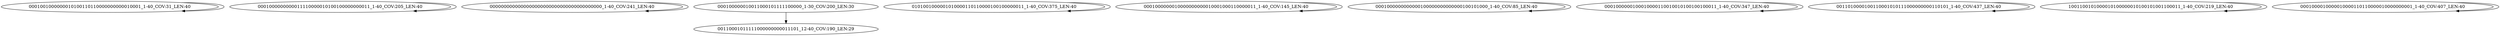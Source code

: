 digraph G {
    "0001001000000010100110110000000000010001_1-40_COV:31_LEN:40" -> "0001001000000010100110110000000000010001_1-40_COV:31_LEN:40";
    "0001000000000011110000010100100000000011_1-40_COV:205_LEN:40" -> "0001000000000011110000010100100000000011_1-40_COV:205_LEN:40";
    "0000000000000000000000000000000000000000_1-40_COV:241_LEN:40" -> "0000000000000000000000000000000000000000_1-40_COV:241_LEN:40";
    "000100000010011000101111100000_1-30_COV:200_LEN:30" -> "00110001011111000000000011101_12-40_COV:190_LEN:29";
    "0101001000001010000110110000100100000011_1-40_COV:375_LEN:40" -> "0101001000001010000110110000100100000011_1-40_COV:375_LEN:40";
    "0001000000010000000000010001000110000011_1-40_COV:145_LEN:40" -> "0001000000010000000000010001000110000011_1-40_COV:145_LEN:40";
    "0001000000000000100000000000000100101000_1-40_COV:85_LEN:40" -> "0001000000000000100000000000000100101000_1-40_COV:85_LEN:40";
    "0001000000100010000110010010100100100011_1-40_COV:347_LEN:40" -> "0001000000100010000110010010100100100011_1-40_COV:347_LEN:40";
    "0011010000100110001010111000000000110101_1-40_COV:437_LEN:40" -> "0011010000100110001010111000000000110101_1-40_COV:437_LEN:40";
    "1001100101000010100000010100101001100011_1-40_COV:219_LEN:40" -> "1001100101000010100000010100101001100011_1-40_COV:219_LEN:40";
    "0001000010000010000110110000010000000001_1-40_COV:407_LEN:40" -> "0001000010000010000110110000010000000001_1-40_COV:407_LEN:40";
}
